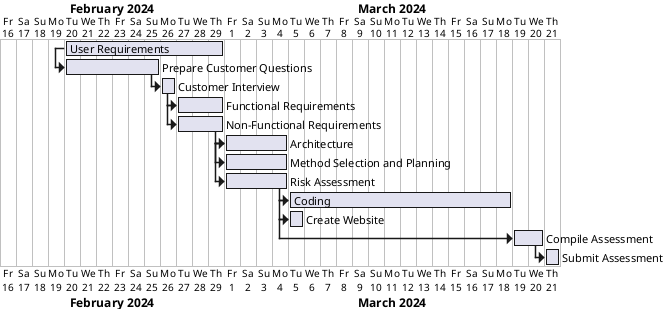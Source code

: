 @startgantt
[User Requirements] lasts 10 days
[Prepare Customer Questions] starts at [User Requirements]'s start and lasts 6 days
then [Customer Interview] lasts 1 day
then [Functional Requirements] lasts 3 days
[Non-Functional Requirements] starts at [Functional Requirements]'s start and lasts 3 days
then [Architecture] lasts 4 days
[Method Selection and Planning] starts at [Architecture]'s start and lasts 4 days
[Risk Assessment] starts at [Architecture]'s start and lasts 4 days
then [Coding] lasts 14 days
[Create Website] starts at [Coding]'s start and lasts 1 day
[Compile Assessment] starts at [Create Website]'s start and lasts 2 days
[Submit Assessment] starts at [Compile Assessment]'s end

Project starts 2024-02-16
[User Requirements] starts 2024-02-20
[Prepare Customer Questions] starts 2024-02-20
[Customer Interview] starts 2024-02-26
[Functional Requirements] starts 2024-02-27
[Non-Functional Requirements] starts 2024-02-27
[Architecture] starts 2024-03-01
[Method Selection and Planning] starts 2024-03-01
[Risk Assessment] starts 2024-03-01
[Coding] starts 2024-03-05
[Create Website] starts 2024-03-05
[Compile Assessment] starts 2024-03-19
[Submit Assessment] starts 2024-03-21
@endgantt